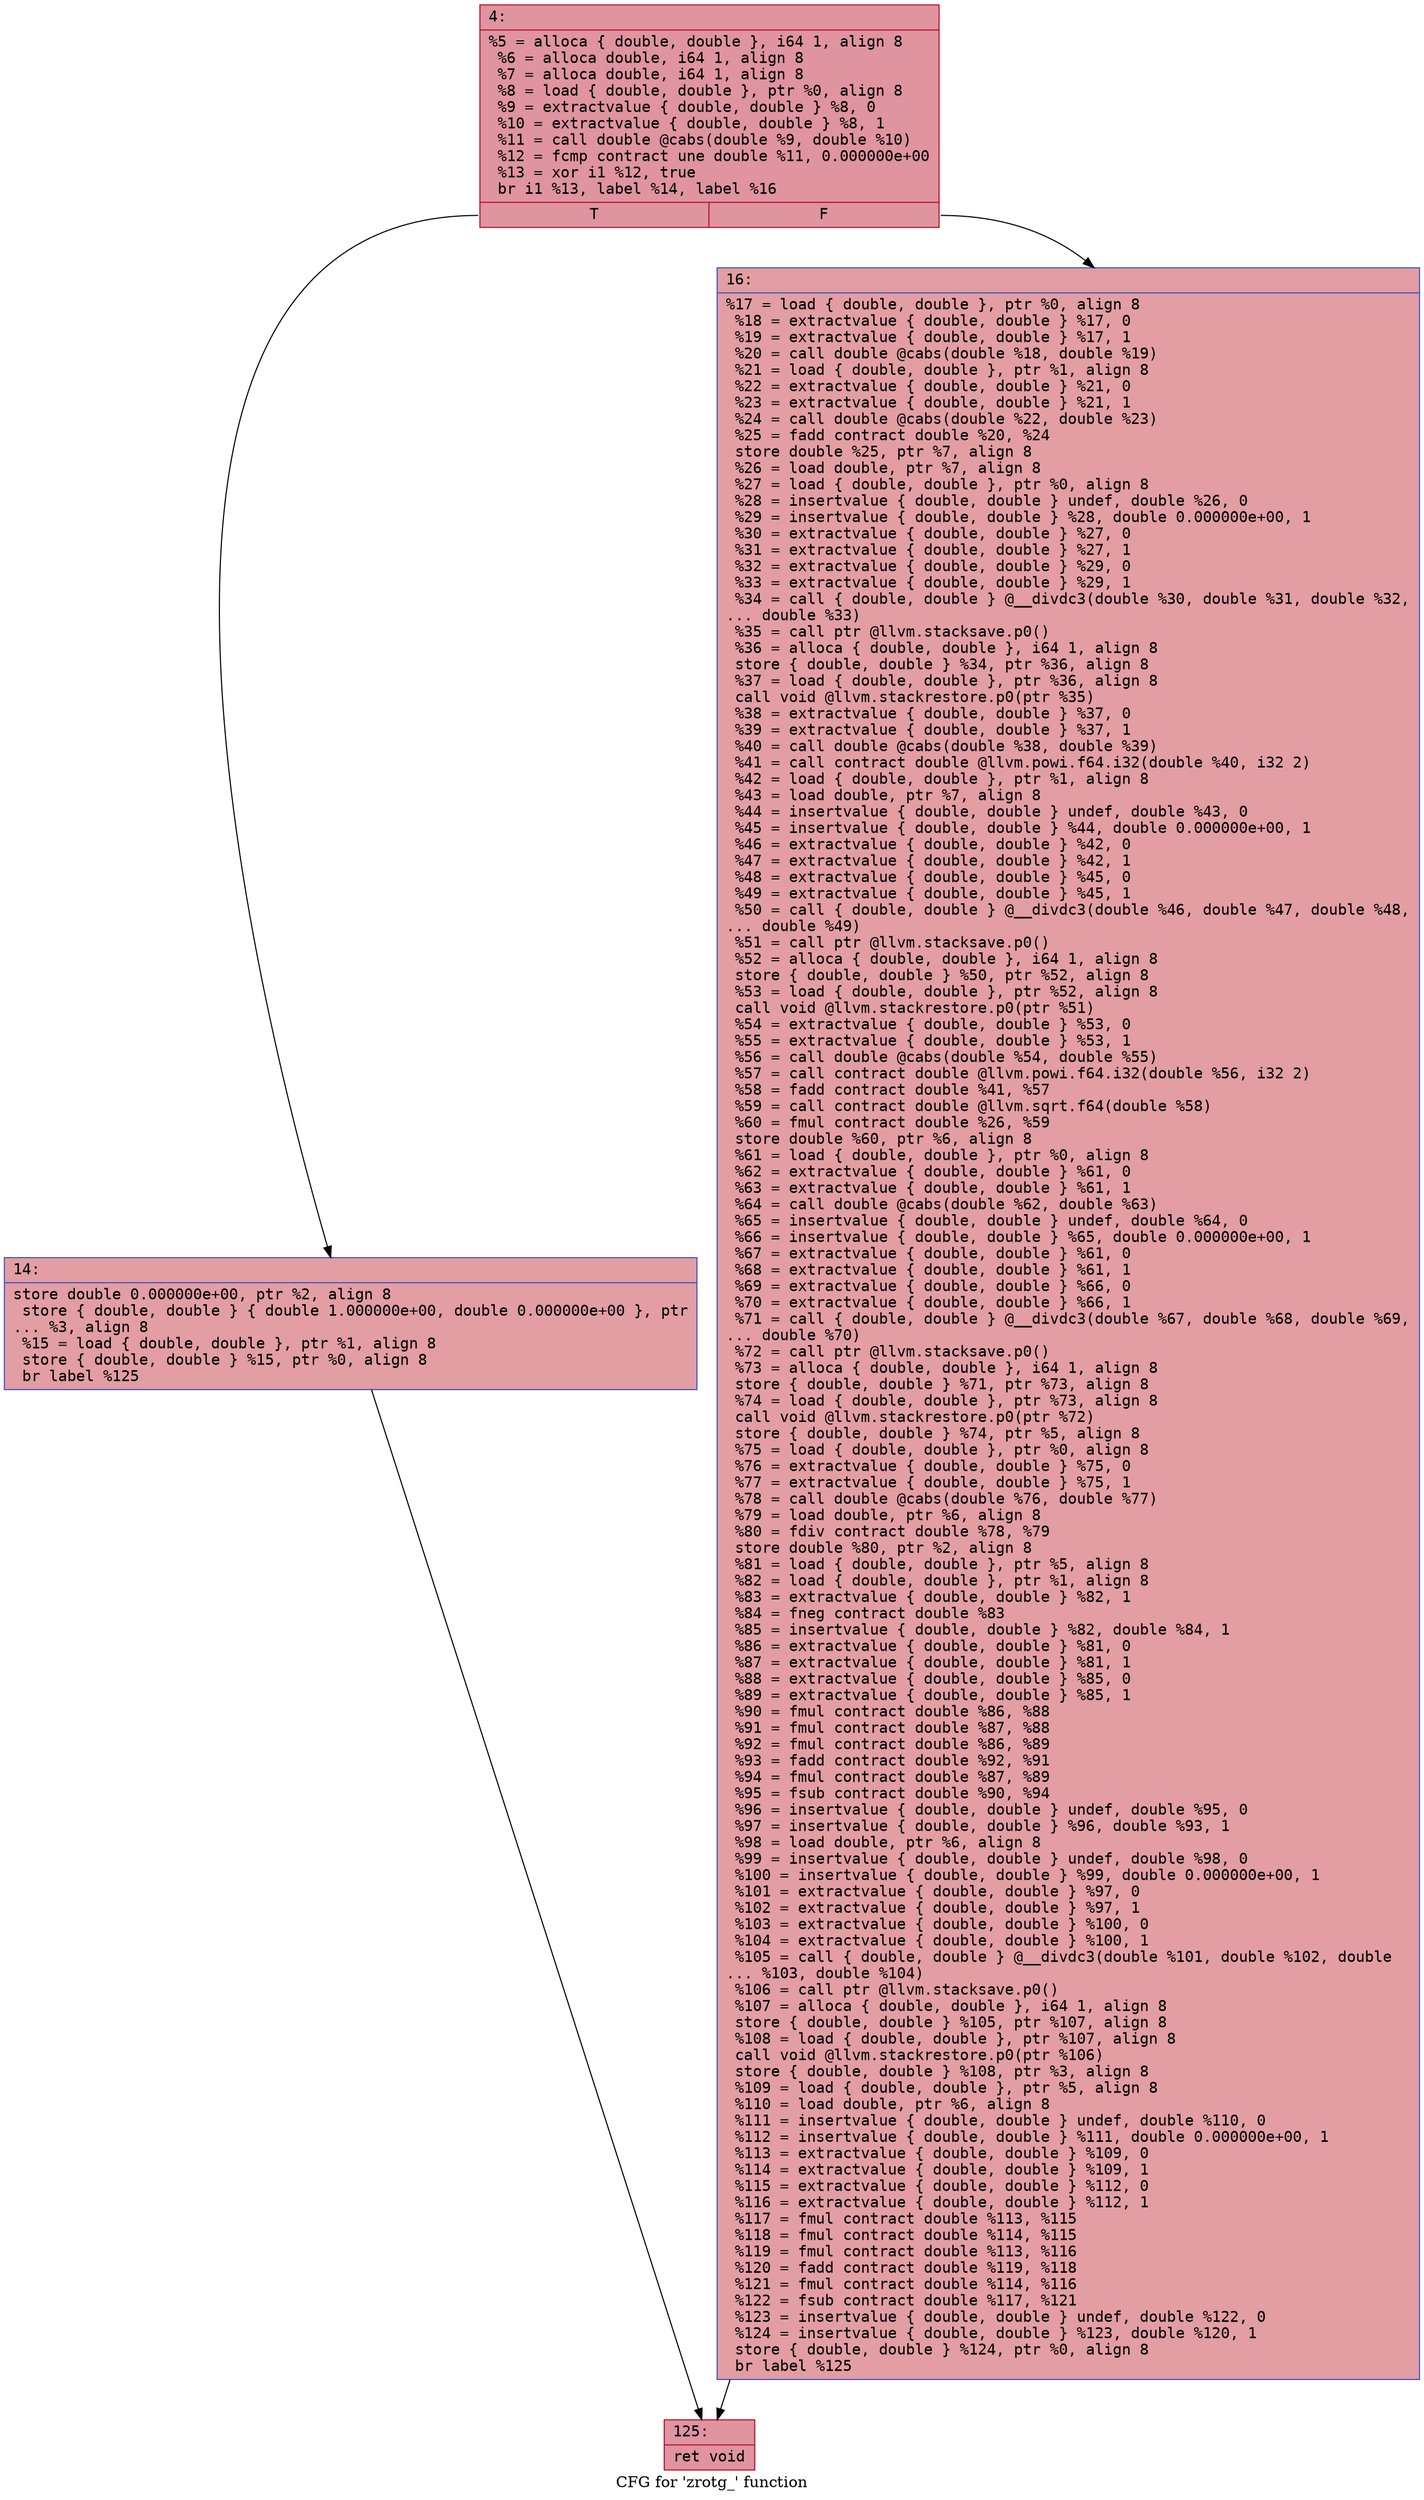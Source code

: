 digraph "CFG for 'zrotg_' function" {
	label="CFG for 'zrotg_' function";

	Node0x55ee109ff5f0 [shape=record,color="#b70d28ff", style=filled, fillcolor="#b70d2870" fontname="Courier",label="{4:\l|  %5 = alloca \{ double, double \}, i64 1, align 8\l  %6 = alloca double, i64 1, align 8\l  %7 = alloca double, i64 1, align 8\l  %8 = load \{ double, double \}, ptr %0, align 8\l  %9 = extractvalue \{ double, double \} %8, 0\l  %10 = extractvalue \{ double, double \} %8, 1\l  %11 = call double @cabs(double %9, double %10)\l  %12 = fcmp contract une double %11, 0.000000e+00\l  %13 = xor i1 %12, true\l  br i1 %13, label %14, label %16\l|{<s0>T|<s1>F}}"];
	Node0x55ee109ff5f0:s0 -> Node0x55ee109ffc90[tooltip="4 -> 14\nProbability 50.00%" ];
	Node0x55ee109ff5f0:s1 -> Node0x55ee109ffce0[tooltip="4 -> 16\nProbability 50.00%" ];
	Node0x55ee109ffc90 [shape=record,color="#3d50c3ff", style=filled, fillcolor="#be242e70" fontname="Courier",label="{14:\l|  store double 0.000000e+00, ptr %2, align 8\l  store \{ double, double \} \{ double 1.000000e+00, double 0.000000e+00 \}, ptr\l... %3, align 8\l  %15 = load \{ double, double \}, ptr %1, align 8\l  store \{ double, double \} %15, ptr %0, align 8\l  br label %125\l}"];
	Node0x55ee109ffc90 -> Node0x55ee10a00040[tooltip="14 -> 125\nProbability 100.00%" ];
	Node0x55ee109ffce0 [shape=record,color="#3d50c3ff", style=filled, fillcolor="#be242e70" fontname="Courier",label="{16:\l|  %17 = load \{ double, double \}, ptr %0, align 8\l  %18 = extractvalue \{ double, double \} %17, 0\l  %19 = extractvalue \{ double, double \} %17, 1\l  %20 = call double @cabs(double %18, double %19)\l  %21 = load \{ double, double \}, ptr %1, align 8\l  %22 = extractvalue \{ double, double \} %21, 0\l  %23 = extractvalue \{ double, double \} %21, 1\l  %24 = call double @cabs(double %22, double %23)\l  %25 = fadd contract double %20, %24\l  store double %25, ptr %7, align 8\l  %26 = load double, ptr %7, align 8\l  %27 = load \{ double, double \}, ptr %0, align 8\l  %28 = insertvalue \{ double, double \} undef, double %26, 0\l  %29 = insertvalue \{ double, double \} %28, double 0.000000e+00, 1\l  %30 = extractvalue \{ double, double \} %27, 0\l  %31 = extractvalue \{ double, double \} %27, 1\l  %32 = extractvalue \{ double, double \} %29, 0\l  %33 = extractvalue \{ double, double \} %29, 1\l  %34 = call \{ double, double \} @__divdc3(double %30, double %31, double %32,\l... double %33)\l  %35 = call ptr @llvm.stacksave.p0()\l  %36 = alloca \{ double, double \}, i64 1, align 8\l  store \{ double, double \} %34, ptr %36, align 8\l  %37 = load \{ double, double \}, ptr %36, align 8\l  call void @llvm.stackrestore.p0(ptr %35)\l  %38 = extractvalue \{ double, double \} %37, 0\l  %39 = extractvalue \{ double, double \} %37, 1\l  %40 = call double @cabs(double %38, double %39)\l  %41 = call contract double @llvm.powi.f64.i32(double %40, i32 2)\l  %42 = load \{ double, double \}, ptr %1, align 8\l  %43 = load double, ptr %7, align 8\l  %44 = insertvalue \{ double, double \} undef, double %43, 0\l  %45 = insertvalue \{ double, double \} %44, double 0.000000e+00, 1\l  %46 = extractvalue \{ double, double \} %42, 0\l  %47 = extractvalue \{ double, double \} %42, 1\l  %48 = extractvalue \{ double, double \} %45, 0\l  %49 = extractvalue \{ double, double \} %45, 1\l  %50 = call \{ double, double \} @__divdc3(double %46, double %47, double %48,\l... double %49)\l  %51 = call ptr @llvm.stacksave.p0()\l  %52 = alloca \{ double, double \}, i64 1, align 8\l  store \{ double, double \} %50, ptr %52, align 8\l  %53 = load \{ double, double \}, ptr %52, align 8\l  call void @llvm.stackrestore.p0(ptr %51)\l  %54 = extractvalue \{ double, double \} %53, 0\l  %55 = extractvalue \{ double, double \} %53, 1\l  %56 = call double @cabs(double %54, double %55)\l  %57 = call contract double @llvm.powi.f64.i32(double %56, i32 2)\l  %58 = fadd contract double %41, %57\l  %59 = call contract double @llvm.sqrt.f64(double %58)\l  %60 = fmul contract double %26, %59\l  store double %60, ptr %6, align 8\l  %61 = load \{ double, double \}, ptr %0, align 8\l  %62 = extractvalue \{ double, double \} %61, 0\l  %63 = extractvalue \{ double, double \} %61, 1\l  %64 = call double @cabs(double %62, double %63)\l  %65 = insertvalue \{ double, double \} undef, double %64, 0\l  %66 = insertvalue \{ double, double \} %65, double 0.000000e+00, 1\l  %67 = extractvalue \{ double, double \} %61, 0\l  %68 = extractvalue \{ double, double \} %61, 1\l  %69 = extractvalue \{ double, double \} %66, 0\l  %70 = extractvalue \{ double, double \} %66, 1\l  %71 = call \{ double, double \} @__divdc3(double %67, double %68, double %69,\l... double %70)\l  %72 = call ptr @llvm.stacksave.p0()\l  %73 = alloca \{ double, double \}, i64 1, align 8\l  store \{ double, double \} %71, ptr %73, align 8\l  %74 = load \{ double, double \}, ptr %73, align 8\l  call void @llvm.stackrestore.p0(ptr %72)\l  store \{ double, double \} %74, ptr %5, align 8\l  %75 = load \{ double, double \}, ptr %0, align 8\l  %76 = extractvalue \{ double, double \} %75, 0\l  %77 = extractvalue \{ double, double \} %75, 1\l  %78 = call double @cabs(double %76, double %77)\l  %79 = load double, ptr %6, align 8\l  %80 = fdiv contract double %78, %79\l  store double %80, ptr %2, align 8\l  %81 = load \{ double, double \}, ptr %5, align 8\l  %82 = load \{ double, double \}, ptr %1, align 8\l  %83 = extractvalue \{ double, double \} %82, 1\l  %84 = fneg contract double %83\l  %85 = insertvalue \{ double, double \} %82, double %84, 1\l  %86 = extractvalue \{ double, double \} %81, 0\l  %87 = extractvalue \{ double, double \} %81, 1\l  %88 = extractvalue \{ double, double \} %85, 0\l  %89 = extractvalue \{ double, double \} %85, 1\l  %90 = fmul contract double %86, %88\l  %91 = fmul contract double %87, %88\l  %92 = fmul contract double %86, %89\l  %93 = fadd contract double %92, %91\l  %94 = fmul contract double %87, %89\l  %95 = fsub contract double %90, %94\l  %96 = insertvalue \{ double, double \} undef, double %95, 0\l  %97 = insertvalue \{ double, double \} %96, double %93, 1\l  %98 = load double, ptr %6, align 8\l  %99 = insertvalue \{ double, double \} undef, double %98, 0\l  %100 = insertvalue \{ double, double \} %99, double 0.000000e+00, 1\l  %101 = extractvalue \{ double, double \} %97, 0\l  %102 = extractvalue \{ double, double \} %97, 1\l  %103 = extractvalue \{ double, double \} %100, 0\l  %104 = extractvalue \{ double, double \} %100, 1\l  %105 = call \{ double, double \} @__divdc3(double %101, double %102, double\l... %103, double %104)\l  %106 = call ptr @llvm.stacksave.p0()\l  %107 = alloca \{ double, double \}, i64 1, align 8\l  store \{ double, double \} %105, ptr %107, align 8\l  %108 = load \{ double, double \}, ptr %107, align 8\l  call void @llvm.stackrestore.p0(ptr %106)\l  store \{ double, double \} %108, ptr %3, align 8\l  %109 = load \{ double, double \}, ptr %5, align 8\l  %110 = load double, ptr %6, align 8\l  %111 = insertvalue \{ double, double \} undef, double %110, 0\l  %112 = insertvalue \{ double, double \} %111, double 0.000000e+00, 1\l  %113 = extractvalue \{ double, double \} %109, 0\l  %114 = extractvalue \{ double, double \} %109, 1\l  %115 = extractvalue \{ double, double \} %112, 0\l  %116 = extractvalue \{ double, double \} %112, 1\l  %117 = fmul contract double %113, %115\l  %118 = fmul contract double %114, %115\l  %119 = fmul contract double %113, %116\l  %120 = fadd contract double %119, %118\l  %121 = fmul contract double %114, %116\l  %122 = fsub contract double %117, %121\l  %123 = insertvalue \{ double, double \} undef, double %122, 0\l  %124 = insertvalue \{ double, double \} %123, double %120, 1\l  store \{ double, double \} %124, ptr %0, align 8\l  br label %125\l}"];
	Node0x55ee109ffce0 -> Node0x55ee10a00040[tooltip="16 -> 125\nProbability 100.00%" ];
	Node0x55ee10a00040 [shape=record,color="#b70d28ff", style=filled, fillcolor="#b70d2870" fontname="Courier",label="{125:\l|  ret void\l}"];
}
